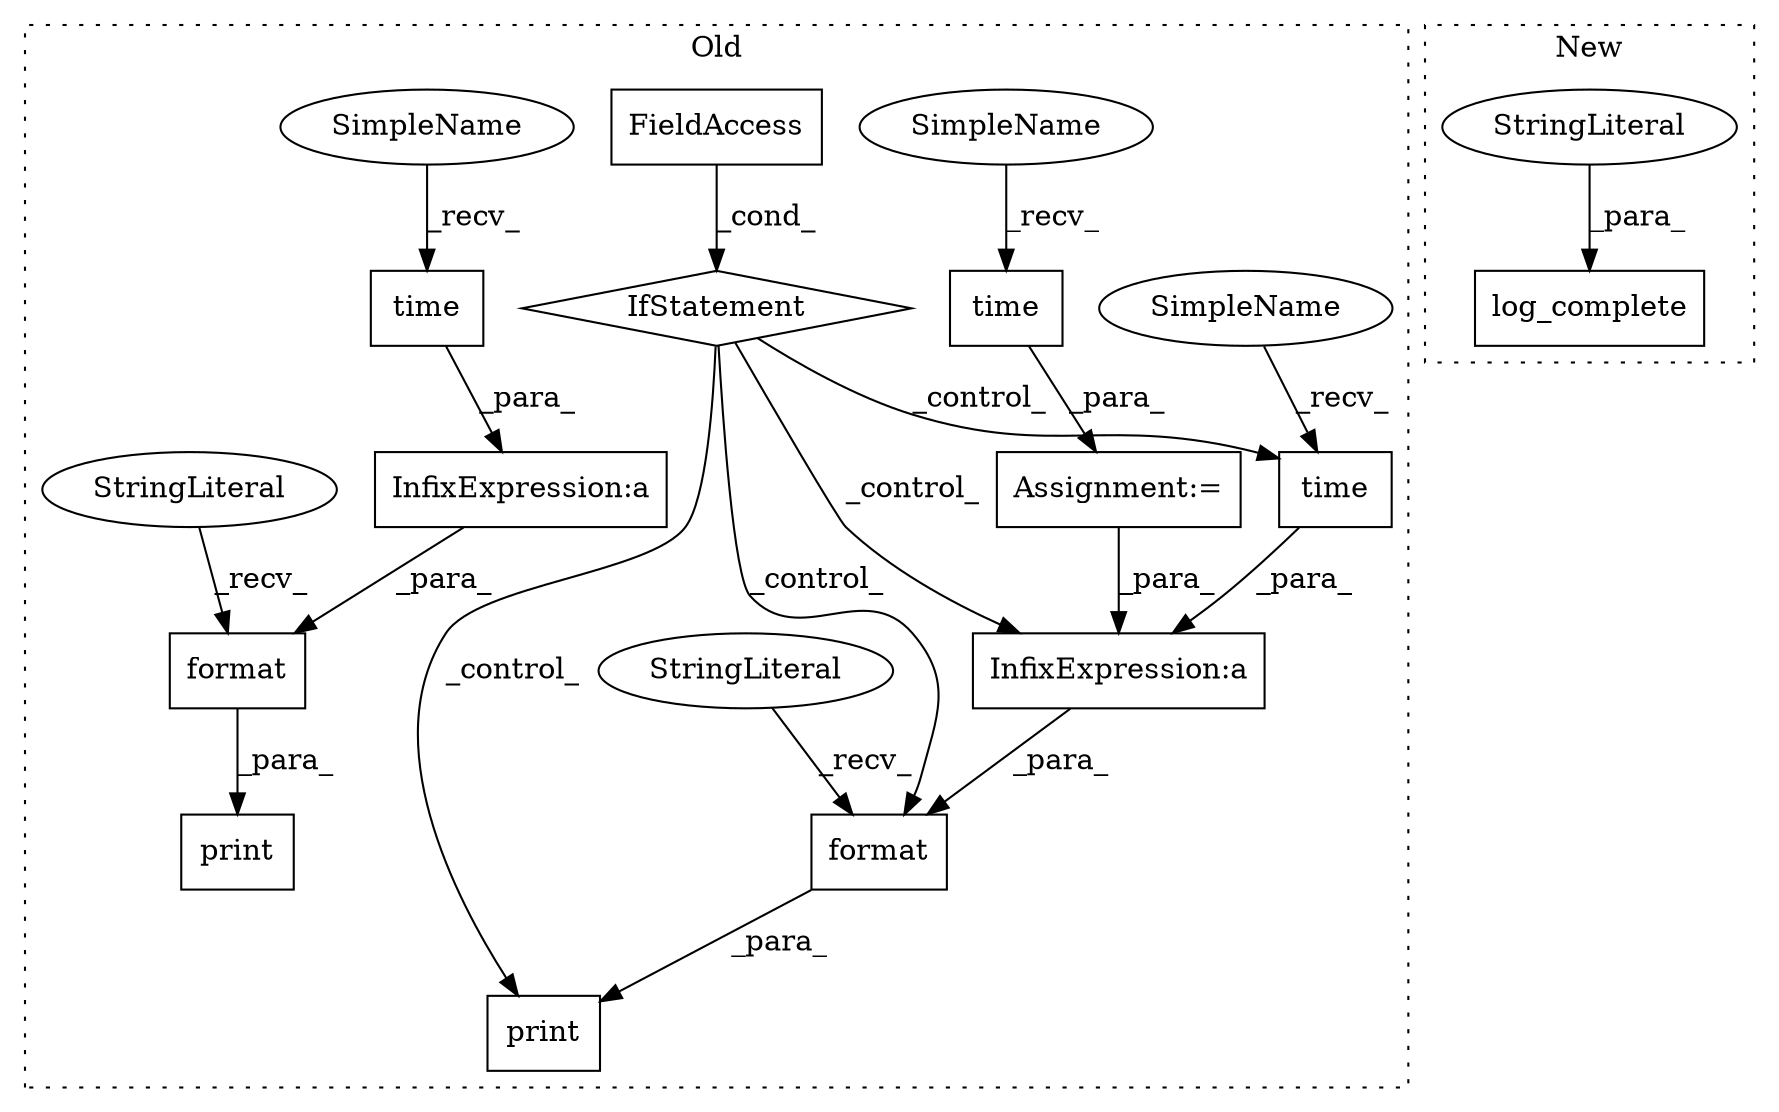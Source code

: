 digraph G {
subgraph cluster0 {
1 [label="print" a="32" s="8038,8104" l="6,1" shape="box"];
3 [label="InfixExpression:a" a="27" s="8097" l="3" shape="box"];
4 [label="FieldAccess" a="22" s="8019" l="7" shape="box"];
5 [label="format" a="32" s="8079,8103" l="7,1" shape="box"];
6 [label="IfStatement" a="25" s="8015,8026" l="4,2" shape="diamond"];
7 [label="time" a="32" s="8091" l="6" shape="box"];
8 [label="StringLiteral" a="45" s="8044" l="34" shape="ellipse"];
10 [label="time" a="32" s="7694" l="6" shape="box"];
11 [label="Assignment:=" a="7" s="7688" l="1" shape="box"];
12 [label="time" a="32" s="7563" l="6" shape="box"];
13 [label="InfixExpression:a" a="27" s="7569" l="3" shape="box"];
14 [label="print" a="32" s="7493,7576" l="6,1" shape="box"];
15 [label="format" a="32" s="7551,7575" l="7,1" shape="box"];
16 [label="StringLiteral" a="45" s="7499" l="51" shape="ellipse"];
17 [label="SimpleName" a="42" s="8086" l="4" shape="ellipse"];
18 [label="SimpleName" a="42" s="7689" l="4" shape="ellipse"];
19 [label="SimpleName" a="42" s="7558" l="4" shape="ellipse"];
label = "Old";
style="dotted";
}
subgraph cluster1 {
2 [label="log_complete" a="32" s="6754,6788" l="13,1" shape="box"];
9 [label="StringLiteral" a="45" s="6767" l="21" shape="ellipse"];
label = "New";
style="dotted";
}
3 -> 5 [label="_para_"];
4 -> 6 [label="_cond_"];
5 -> 1 [label="_para_"];
6 -> 5 [label="_control_"];
6 -> 3 [label="_control_"];
6 -> 7 [label="_control_"];
6 -> 1 [label="_control_"];
7 -> 3 [label="_para_"];
8 -> 5 [label="_recv_"];
9 -> 2 [label="_para_"];
10 -> 11 [label="_para_"];
11 -> 3 [label="_para_"];
12 -> 13 [label="_para_"];
13 -> 15 [label="_para_"];
15 -> 14 [label="_para_"];
16 -> 15 [label="_recv_"];
17 -> 7 [label="_recv_"];
18 -> 10 [label="_recv_"];
19 -> 12 [label="_recv_"];
}